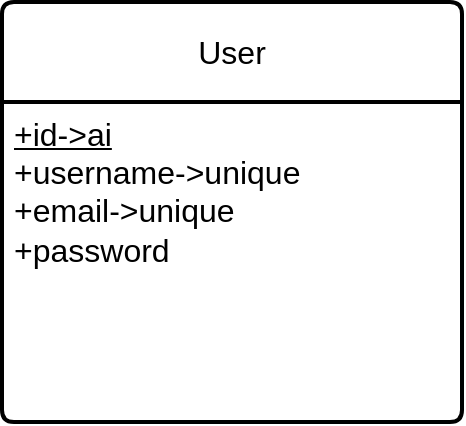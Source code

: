 <mxfile version="26.2.14">
  <diagram name="Page-1" id="l6bWfrZ3T2z2LLEz_eNK">
    <mxGraphModel grid="1" page="1" gridSize="10" guides="1" tooltips="1" connect="1" arrows="1" fold="1" pageScale="1" pageWidth="850" pageHeight="1100" math="0" shadow="0">
      <root>
        <mxCell id="0" />
        <mxCell id="1" parent="0" />
        <mxCell id="XLK-NM55kCbsFjackSky-14" value="User" style="swimlane;childLayout=stackLayout;horizontal=1;startSize=50;horizontalStack=0;rounded=1;fontSize=16;fontStyle=0;strokeWidth=2;resizeParent=0;resizeLast=1;shadow=0;dashed=0;align=center;arcSize=4;whiteSpace=wrap;html=1;" vertex="1" parent="1">
          <mxGeometry x="120" y="120" width="230" height="210" as="geometry" />
        </mxCell>
        <mxCell id="XLK-NM55kCbsFjackSky-15" value="&lt;u&gt;&lt;font style=&quot;font-size: 16px;&quot;&gt;+id-&amp;gt;ai&lt;/font&gt;&lt;/u&gt;&lt;div&gt;&lt;font style=&quot;font-size: 16px;&quot;&gt;+username-&amp;gt;unique&lt;/font&gt;&lt;/div&gt;&lt;div&gt;&lt;font style=&quot;font-size: 16px;&quot;&gt;+email-&amp;gt;unique&lt;br&gt;+password&lt;/font&gt;&lt;/div&gt;" style="align=left;strokeColor=none;fillColor=none;spacingLeft=4;spacingRight=4;fontSize=12;verticalAlign=top;resizable=0;rotatable=0;part=1;html=1;whiteSpace=wrap;" vertex="1" parent="XLK-NM55kCbsFjackSky-14">
          <mxGeometry y="50" width="230" height="160" as="geometry" />
        </mxCell>
      </root>
    </mxGraphModel>
  </diagram>
</mxfile>
